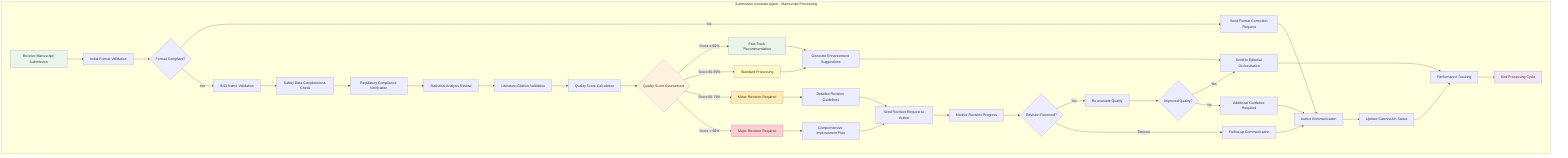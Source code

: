 graph TD
    subgraph "Submission Assistant Agent - Manuscript Processing"
        A2[Receive Manuscript Submission] --> B2[Initial Format Validation]
        B2 --> C2{Format Compliant?}
        C2 -->|No| D2[Send Format Correction Request]
        C2 -->|Yes| E2[INCI Name Validation]
        
        E2 --> F2[Safety Data Completeness Check]
        F2 --> G2[Regulatory Compliance Verification]
        G2 --> H2[Statistical Analysis Review]
        H2 --> I2[Literature Citation Validation]
        I2 --> J2[Quality Score Calculation]
        
        J2 --> K2{Quality Score Assessment}
        K2 -->|Score ≥ 90%| L2[Fast-Track Recommendation]
        K2 -->|Score 80-89%| M2[Standard Processing]
        K2 -->|Score 60-79%| N2[Minor Revision Required]
        K2 -->|Score < 60%| O2[Major Revision Required]
        
        L2 --> P2[Generate Enhancement Suggestions]
        M2 --> P2
        N2 --> Q2[Detailed Revision Guidelines]
        O2 --> R2[Comprehensive Improvement Plan]
        
        P2 --> S2[Send to Editorial Orchestration]
        Q2 --> T2[Send Revision Request to Author]
        R2 --> T2
        
        T2 --> U2[Monitor Revision Progress]
        U2 --> V2{Revision Received?}
        V2 -->|Yes| W2[Re-evaluate Quality]
        V2 -->|Timeout| X2[Follow-up Communication]
        
        W2 --> Y2{Improved Quality?}
        Y2 -->|Yes| S2
        Y2 -->|No| Z2[Additional Guidance Required]
        
        D2 --> AA2[Author Communication]
        X2 --> AA2
        Z2 --> AA2
        AA2 --> BB2[Update Submission Status]
        
        S2 --> CC2[Performance Tracking]
        BB2 --> CC2
        CC2 --> DD2[End Processing Cycle]
    end
    
    style A2 fill:#e8f5e8
    style DD2 fill:#f3e5f5
    style K2 fill:#fff3e0
    style L2 fill:#e8f5e8
    style M2 fill:#fff9c4
    style N2 fill:#ffecb3
    style O2 fill:#ffcdd2